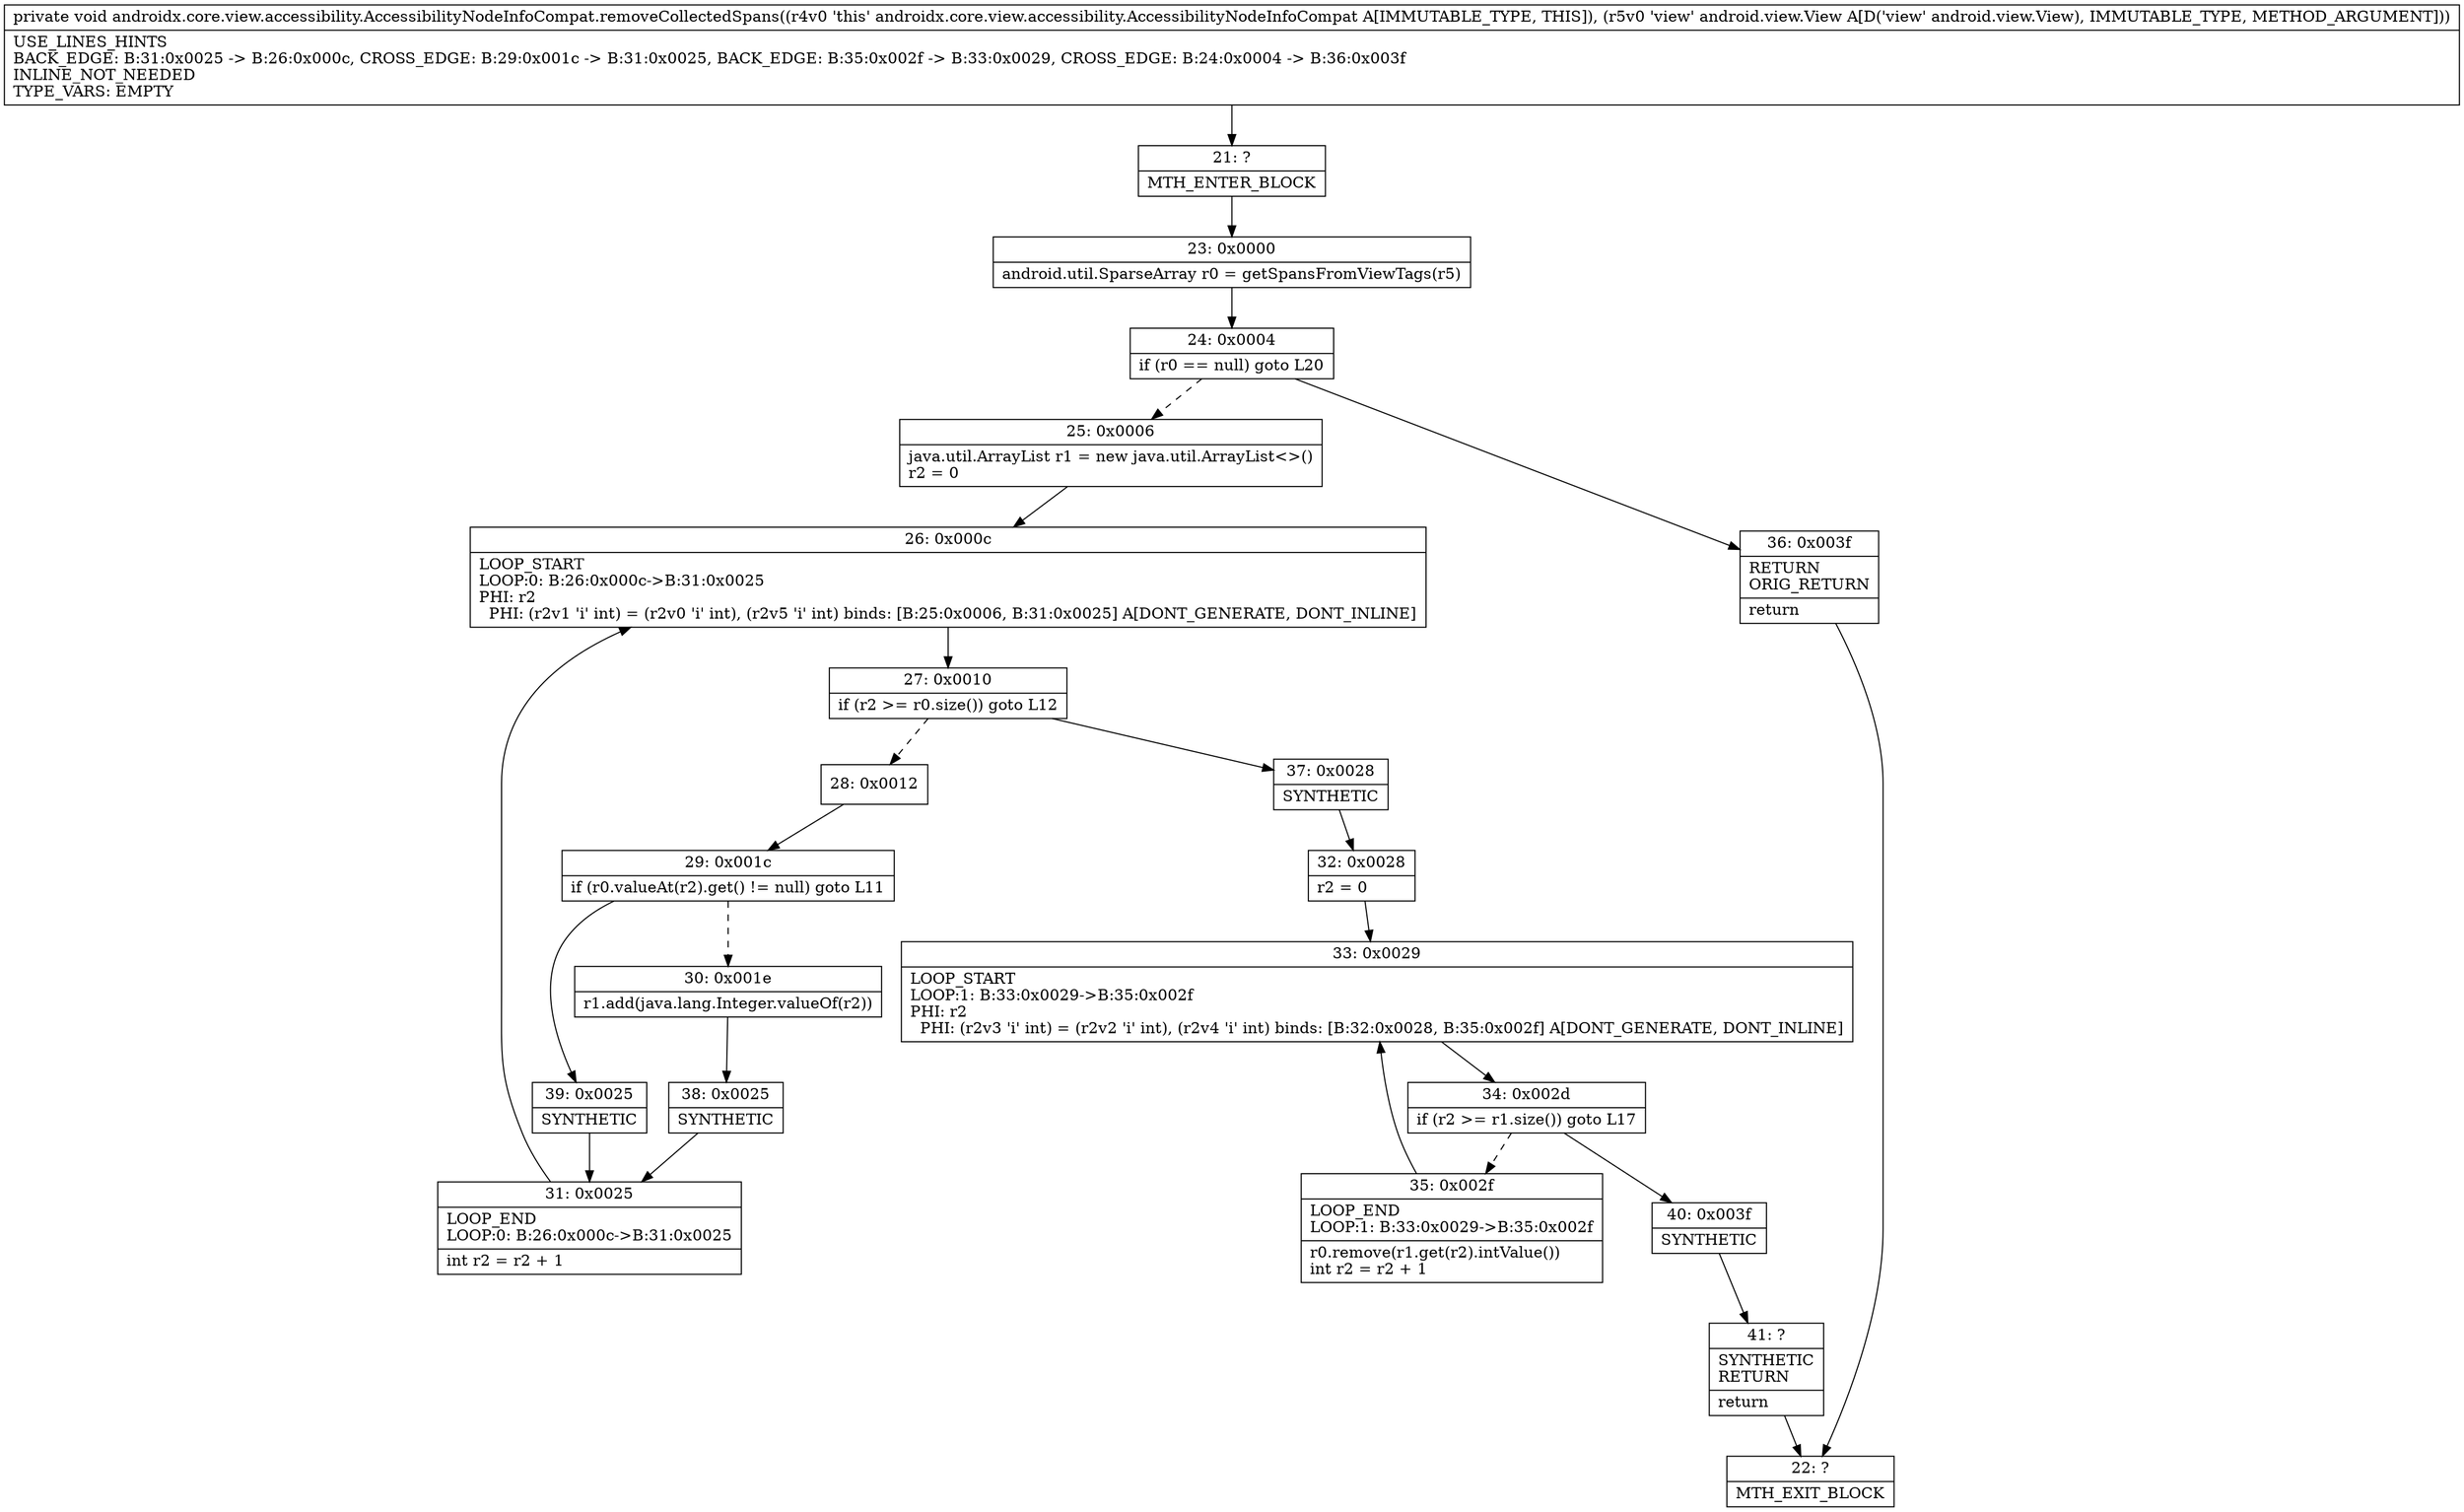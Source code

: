 digraph "CFG forandroidx.core.view.accessibility.AccessibilityNodeInfoCompat.removeCollectedSpans(Landroid\/view\/View;)V" {
Node_21 [shape=record,label="{21\:\ ?|MTH_ENTER_BLOCK\l}"];
Node_23 [shape=record,label="{23\:\ 0x0000|android.util.SparseArray r0 = getSpansFromViewTags(r5)\l}"];
Node_24 [shape=record,label="{24\:\ 0x0004|if (r0 == null) goto L20\l}"];
Node_25 [shape=record,label="{25\:\ 0x0006|java.util.ArrayList r1 = new java.util.ArrayList\<\>()\lr2 = 0\l}"];
Node_26 [shape=record,label="{26\:\ 0x000c|LOOP_START\lLOOP:0: B:26:0x000c\-\>B:31:0x0025\lPHI: r2 \l  PHI: (r2v1 'i' int) = (r2v0 'i' int), (r2v5 'i' int) binds: [B:25:0x0006, B:31:0x0025] A[DONT_GENERATE, DONT_INLINE]\l}"];
Node_27 [shape=record,label="{27\:\ 0x0010|if (r2 \>= r0.size()) goto L12\l}"];
Node_28 [shape=record,label="{28\:\ 0x0012}"];
Node_29 [shape=record,label="{29\:\ 0x001c|if (r0.valueAt(r2).get() != null) goto L11\l}"];
Node_30 [shape=record,label="{30\:\ 0x001e|r1.add(java.lang.Integer.valueOf(r2))\l}"];
Node_38 [shape=record,label="{38\:\ 0x0025|SYNTHETIC\l}"];
Node_31 [shape=record,label="{31\:\ 0x0025|LOOP_END\lLOOP:0: B:26:0x000c\-\>B:31:0x0025\l|int r2 = r2 + 1\l}"];
Node_39 [shape=record,label="{39\:\ 0x0025|SYNTHETIC\l}"];
Node_37 [shape=record,label="{37\:\ 0x0028|SYNTHETIC\l}"];
Node_32 [shape=record,label="{32\:\ 0x0028|r2 = 0\l}"];
Node_33 [shape=record,label="{33\:\ 0x0029|LOOP_START\lLOOP:1: B:33:0x0029\-\>B:35:0x002f\lPHI: r2 \l  PHI: (r2v3 'i' int) = (r2v2 'i' int), (r2v4 'i' int) binds: [B:32:0x0028, B:35:0x002f] A[DONT_GENERATE, DONT_INLINE]\l}"];
Node_34 [shape=record,label="{34\:\ 0x002d|if (r2 \>= r1.size()) goto L17\l}"];
Node_35 [shape=record,label="{35\:\ 0x002f|LOOP_END\lLOOP:1: B:33:0x0029\-\>B:35:0x002f\l|r0.remove(r1.get(r2).intValue())\lint r2 = r2 + 1\l}"];
Node_40 [shape=record,label="{40\:\ 0x003f|SYNTHETIC\l}"];
Node_41 [shape=record,label="{41\:\ ?|SYNTHETIC\lRETURN\l|return\l}"];
Node_22 [shape=record,label="{22\:\ ?|MTH_EXIT_BLOCK\l}"];
Node_36 [shape=record,label="{36\:\ 0x003f|RETURN\lORIG_RETURN\l|return\l}"];
MethodNode[shape=record,label="{private void androidx.core.view.accessibility.AccessibilityNodeInfoCompat.removeCollectedSpans((r4v0 'this' androidx.core.view.accessibility.AccessibilityNodeInfoCompat A[IMMUTABLE_TYPE, THIS]), (r5v0 'view' android.view.View A[D('view' android.view.View), IMMUTABLE_TYPE, METHOD_ARGUMENT]))  | USE_LINES_HINTS\lBACK_EDGE: B:31:0x0025 \-\> B:26:0x000c, CROSS_EDGE: B:29:0x001c \-\> B:31:0x0025, BACK_EDGE: B:35:0x002f \-\> B:33:0x0029, CROSS_EDGE: B:24:0x0004 \-\> B:36:0x003f\lINLINE_NOT_NEEDED\lTYPE_VARS: EMPTY\l}"];
MethodNode -> Node_21;Node_21 -> Node_23;
Node_23 -> Node_24;
Node_24 -> Node_25[style=dashed];
Node_24 -> Node_36;
Node_25 -> Node_26;
Node_26 -> Node_27;
Node_27 -> Node_28[style=dashed];
Node_27 -> Node_37;
Node_28 -> Node_29;
Node_29 -> Node_30[style=dashed];
Node_29 -> Node_39;
Node_30 -> Node_38;
Node_38 -> Node_31;
Node_31 -> Node_26;
Node_39 -> Node_31;
Node_37 -> Node_32;
Node_32 -> Node_33;
Node_33 -> Node_34;
Node_34 -> Node_35[style=dashed];
Node_34 -> Node_40;
Node_35 -> Node_33;
Node_40 -> Node_41;
Node_41 -> Node_22;
Node_36 -> Node_22;
}

